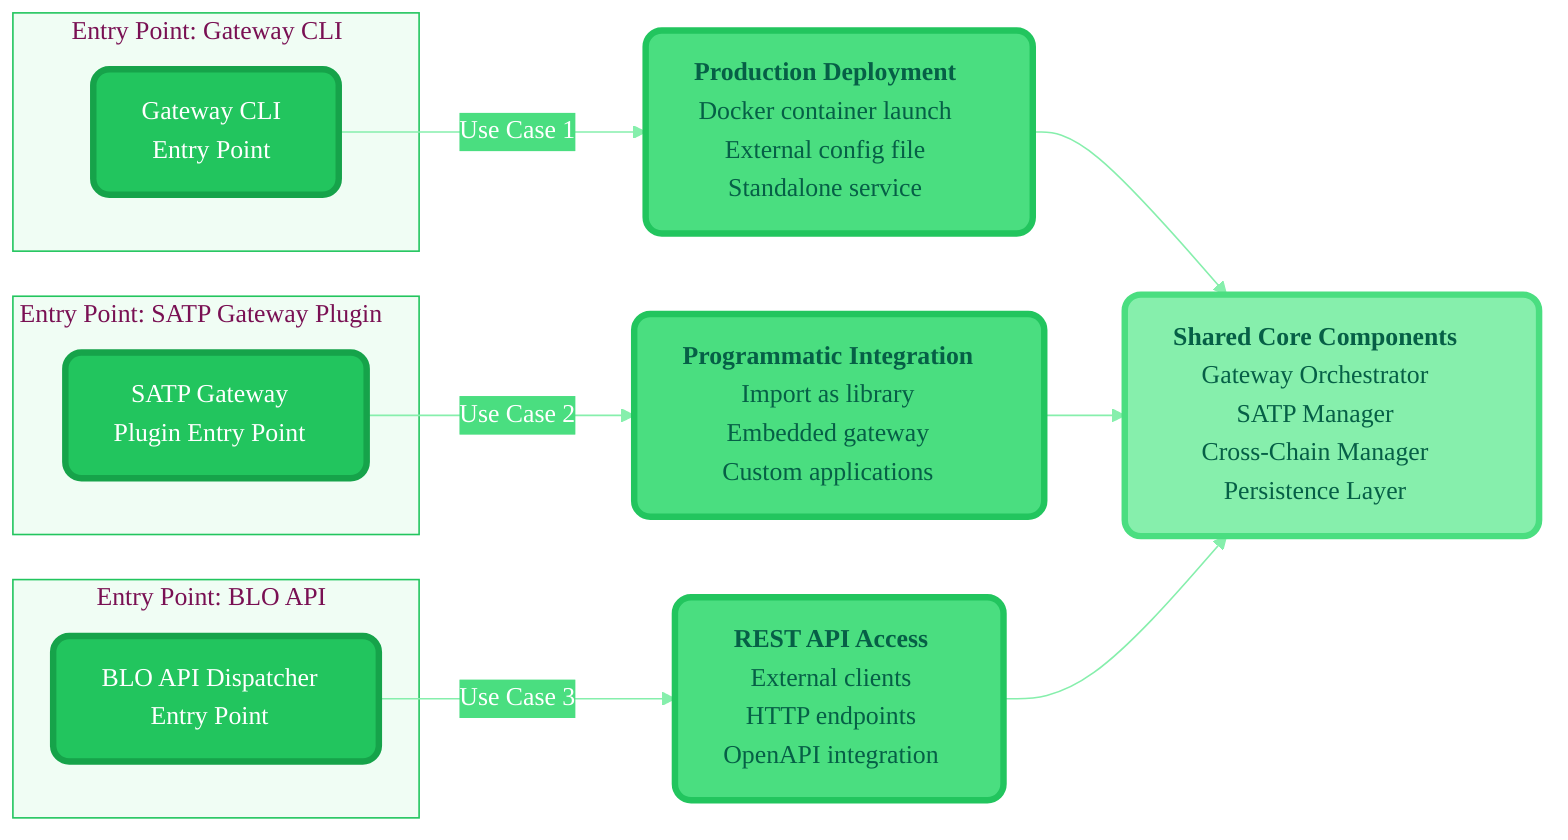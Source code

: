 %%{init: {'theme':'base', 'themeVariables': { 'fontSize':'16px', 'fontFamily':'Segoe UI, system-ui, sans-serif', 'primaryColor':'#22c55e','primaryTextColor':'#ffffff','primaryBorderColor':'#16a34a','lineColor':'#86efac','secondaryColor':'#4ade80','tertiaryColor':'#86efac', 'clusterBkg':'#f0fdf4', 'clusterBorder':'#22c55e', 'mainBkg':'#ffffff'}}}%%
graph LR
    subgraph "Entry Point: Gateway CLI"
        CLI[Gateway CLI<br/>Entry Point]
    end
    
    subgraph "Entry Point: SATP Gateway Plugin"
        Plugin[SATP Gateway<br/>Plugin Entry Point]
    end
    
    subgraph "Entry Point: BLO API"
        API[BLO API Dispatcher<br/>Entry Point]
    end
    
    %% Use Cases
    CLI -->|Use Case 1| UC1["<b>Production Deployment</b><br/>Docker container launch<br/>External config file<br/>Standalone service"]
    
    Plugin -->|Use Case 2| UC2["<b>Programmatic Integration</b><br/>Import as library<br/>Embedded gateway<br/>Custom applications"]
    
    API -->|Use Case 3| UC3["<b>REST API Access</b><br/>External clients<br/>HTTP endpoints<br/>OpenAPI integration"]
    
    %% Shared Core
    UC1 --> Core["<b>Shared Core Components</b><br/>Gateway Orchestrator<br/>SATP Manager<br/>Cross-Chain Manager<br/>Persistence Layer"]
    UC2 --> Core
    UC3 --> Core
    
    %% Styling with high-contrast green shades
    classDef entryStyle fill:#22c55e,stroke:#16a34a,stroke-width:4px,color:#ffffff,rx:10,ry:10
    classDef useCaseStyle fill:#4ade80,stroke:#22c55e,stroke-width:4px,color:#065f46,rx:10,ry:10
    classDef coreStyle fill:#86efac,stroke:#4ade80,stroke-width:4px,color:#065f46,rx:10,ry:10
    
    class CLI,Plugin,API entryStyle
    class UC1,UC2,UC3 useCaseStyle
    class Core coreStyle